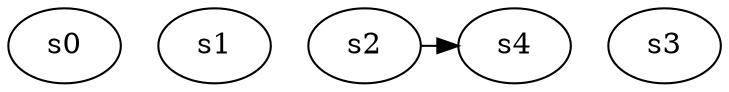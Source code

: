 digraph game_0731_complex_5 {
    s0 [name="s0", player=1];
    s1 [name="s1", player=1];
    s2 [name="s2", player=1];
    s3 [name="s3", player=1, target=1];
    s4 [name="s4", player=0];

    s2 -> s4 [constraint="time % 2 == 0 || time % 4 == 1"];
}
